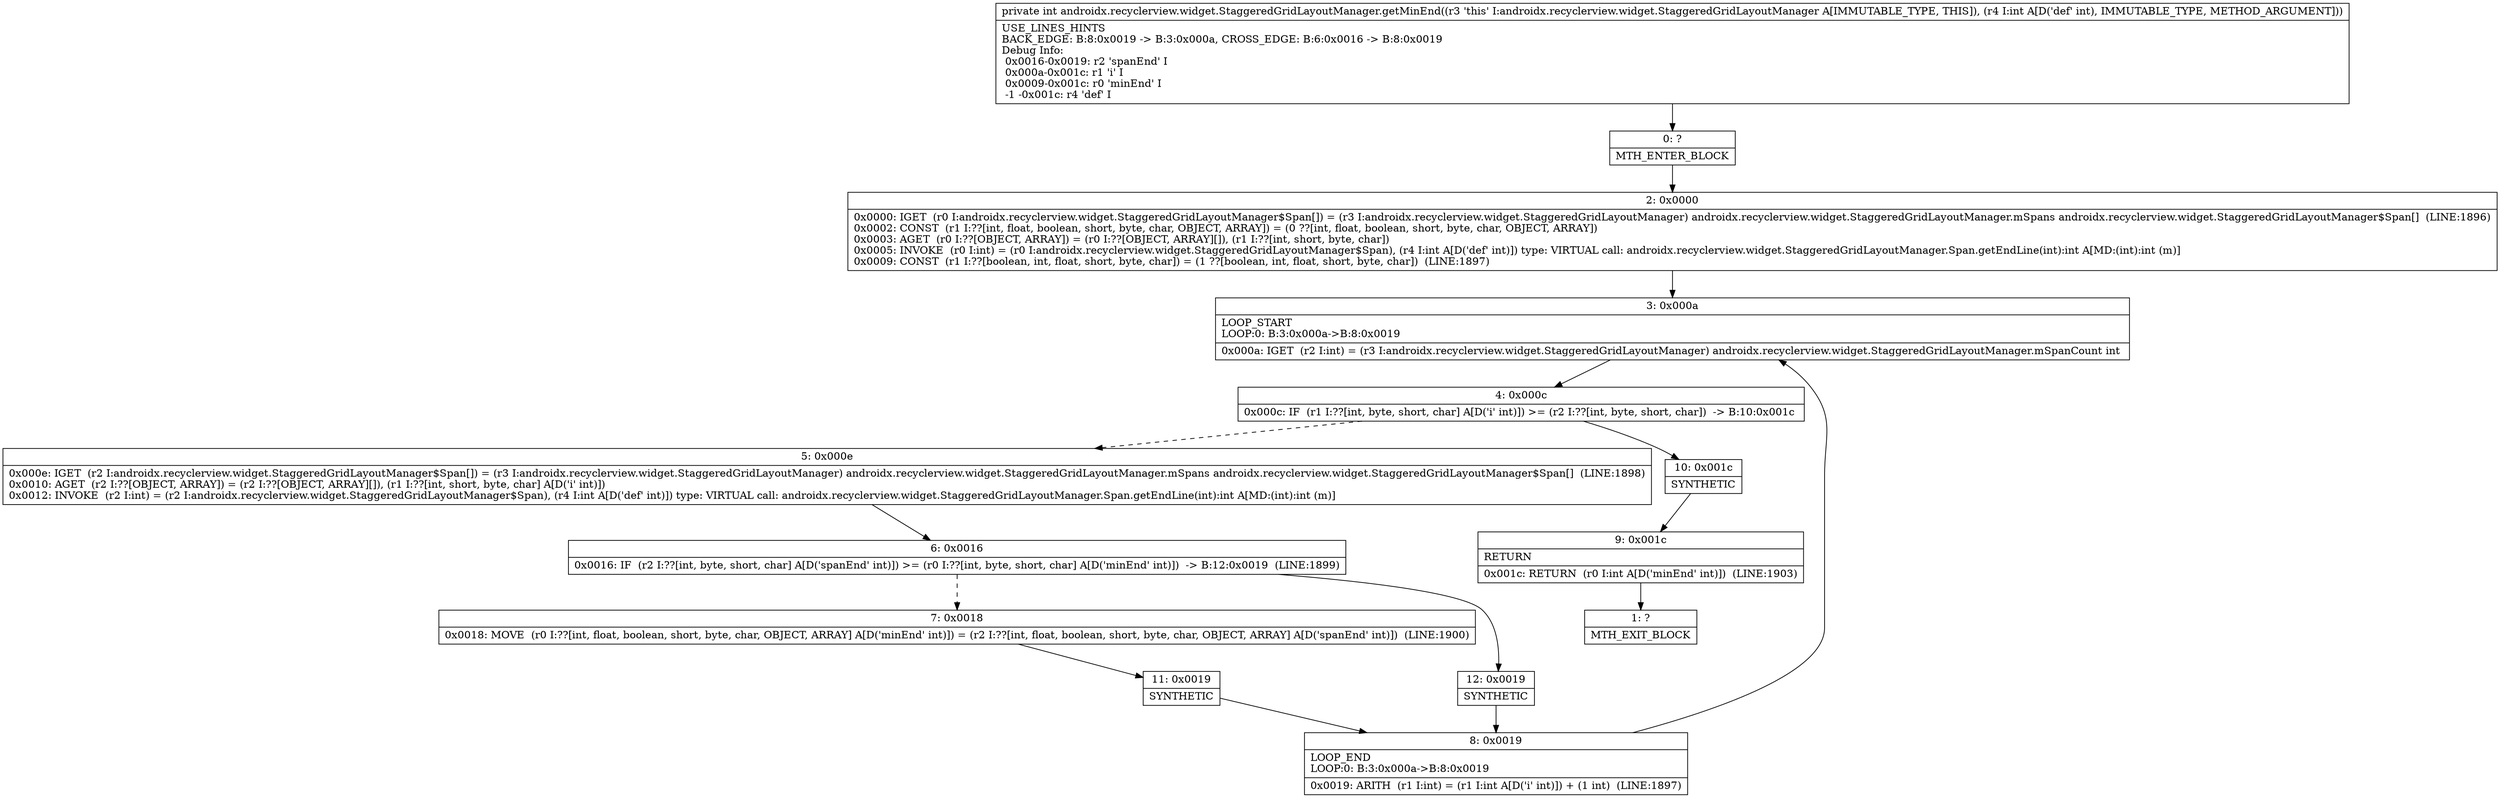 digraph "CFG forandroidx.recyclerview.widget.StaggeredGridLayoutManager.getMinEnd(I)I" {
Node_0 [shape=record,label="{0\:\ ?|MTH_ENTER_BLOCK\l}"];
Node_2 [shape=record,label="{2\:\ 0x0000|0x0000: IGET  (r0 I:androidx.recyclerview.widget.StaggeredGridLayoutManager$Span[]) = (r3 I:androidx.recyclerview.widget.StaggeredGridLayoutManager) androidx.recyclerview.widget.StaggeredGridLayoutManager.mSpans androidx.recyclerview.widget.StaggeredGridLayoutManager$Span[]  (LINE:1896)\l0x0002: CONST  (r1 I:??[int, float, boolean, short, byte, char, OBJECT, ARRAY]) = (0 ??[int, float, boolean, short, byte, char, OBJECT, ARRAY]) \l0x0003: AGET  (r0 I:??[OBJECT, ARRAY]) = (r0 I:??[OBJECT, ARRAY][]), (r1 I:??[int, short, byte, char]) \l0x0005: INVOKE  (r0 I:int) = (r0 I:androidx.recyclerview.widget.StaggeredGridLayoutManager$Span), (r4 I:int A[D('def' int)]) type: VIRTUAL call: androidx.recyclerview.widget.StaggeredGridLayoutManager.Span.getEndLine(int):int A[MD:(int):int (m)]\l0x0009: CONST  (r1 I:??[boolean, int, float, short, byte, char]) = (1 ??[boolean, int, float, short, byte, char])  (LINE:1897)\l}"];
Node_3 [shape=record,label="{3\:\ 0x000a|LOOP_START\lLOOP:0: B:3:0x000a\-\>B:8:0x0019\l|0x000a: IGET  (r2 I:int) = (r3 I:androidx.recyclerview.widget.StaggeredGridLayoutManager) androidx.recyclerview.widget.StaggeredGridLayoutManager.mSpanCount int \l}"];
Node_4 [shape=record,label="{4\:\ 0x000c|0x000c: IF  (r1 I:??[int, byte, short, char] A[D('i' int)]) \>= (r2 I:??[int, byte, short, char])  \-\> B:10:0x001c \l}"];
Node_5 [shape=record,label="{5\:\ 0x000e|0x000e: IGET  (r2 I:androidx.recyclerview.widget.StaggeredGridLayoutManager$Span[]) = (r3 I:androidx.recyclerview.widget.StaggeredGridLayoutManager) androidx.recyclerview.widget.StaggeredGridLayoutManager.mSpans androidx.recyclerview.widget.StaggeredGridLayoutManager$Span[]  (LINE:1898)\l0x0010: AGET  (r2 I:??[OBJECT, ARRAY]) = (r2 I:??[OBJECT, ARRAY][]), (r1 I:??[int, short, byte, char] A[D('i' int)]) \l0x0012: INVOKE  (r2 I:int) = (r2 I:androidx.recyclerview.widget.StaggeredGridLayoutManager$Span), (r4 I:int A[D('def' int)]) type: VIRTUAL call: androidx.recyclerview.widget.StaggeredGridLayoutManager.Span.getEndLine(int):int A[MD:(int):int (m)]\l}"];
Node_6 [shape=record,label="{6\:\ 0x0016|0x0016: IF  (r2 I:??[int, byte, short, char] A[D('spanEnd' int)]) \>= (r0 I:??[int, byte, short, char] A[D('minEnd' int)])  \-\> B:12:0x0019  (LINE:1899)\l}"];
Node_7 [shape=record,label="{7\:\ 0x0018|0x0018: MOVE  (r0 I:??[int, float, boolean, short, byte, char, OBJECT, ARRAY] A[D('minEnd' int)]) = (r2 I:??[int, float, boolean, short, byte, char, OBJECT, ARRAY] A[D('spanEnd' int)])  (LINE:1900)\l}"];
Node_11 [shape=record,label="{11\:\ 0x0019|SYNTHETIC\l}"];
Node_8 [shape=record,label="{8\:\ 0x0019|LOOP_END\lLOOP:0: B:3:0x000a\-\>B:8:0x0019\l|0x0019: ARITH  (r1 I:int) = (r1 I:int A[D('i' int)]) + (1 int)  (LINE:1897)\l}"];
Node_12 [shape=record,label="{12\:\ 0x0019|SYNTHETIC\l}"];
Node_10 [shape=record,label="{10\:\ 0x001c|SYNTHETIC\l}"];
Node_9 [shape=record,label="{9\:\ 0x001c|RETURN\l|0x001c: RETURN  (r0 I:int A[D('minEnd' int)])  (LINE:1903)\l}"];
Node_1 [shape=record,label="{1\:\ ?|MTH_EXIT_BLOCK\l}"];
MethodNode[shape=record,label="{private int androidx.recyclerview.widget.StaggeredGridLayoutManager.getMinEnd((r3 'this' I:androidx.recyclerview.widget.StaggeredGridLayoutManager A[IMMUTABLE_TYPE, THIS]), (r4 I:int A[D('def' int), IMMUTABLE_TYPE, METHOD_ARGUMENT]))  | USE_LINES_HINTS\lBACK_EDGE: B:8:0x0019 \-\> B:3:0x000a, CROSS_EDGE: B:6:0x0016 \-\> B:8:0x0019\lDebug Info:\l  0x0016\-0x0019: r2 'spanEnd' I\l  0x000a\-0x001c: r1 'i' I\l  0x0009\-0x001c: r0 'minEnd' I\l  \-1 \-0x001c: r4 'def' I\l}"];
MethodNode -> Node_0;Node_0 -> Node_2;
Node_2 -> Node_3;
Node_3 -> Node_4;
Node_4 -> Node_5[style=dashed];
Node_4 -> Node_10;
Node_5 -> Node_6;
Node_6 -> Node_7[style=dashed];
Node_6 -> Node_12;
Node_7 -> Node_11;
Node_11 -> Node_8;
Node_8 -> Node_3;
Node_12 -> Node_8;
Node_10 -> Node_9;
Node_9 -> Node_1;
}


